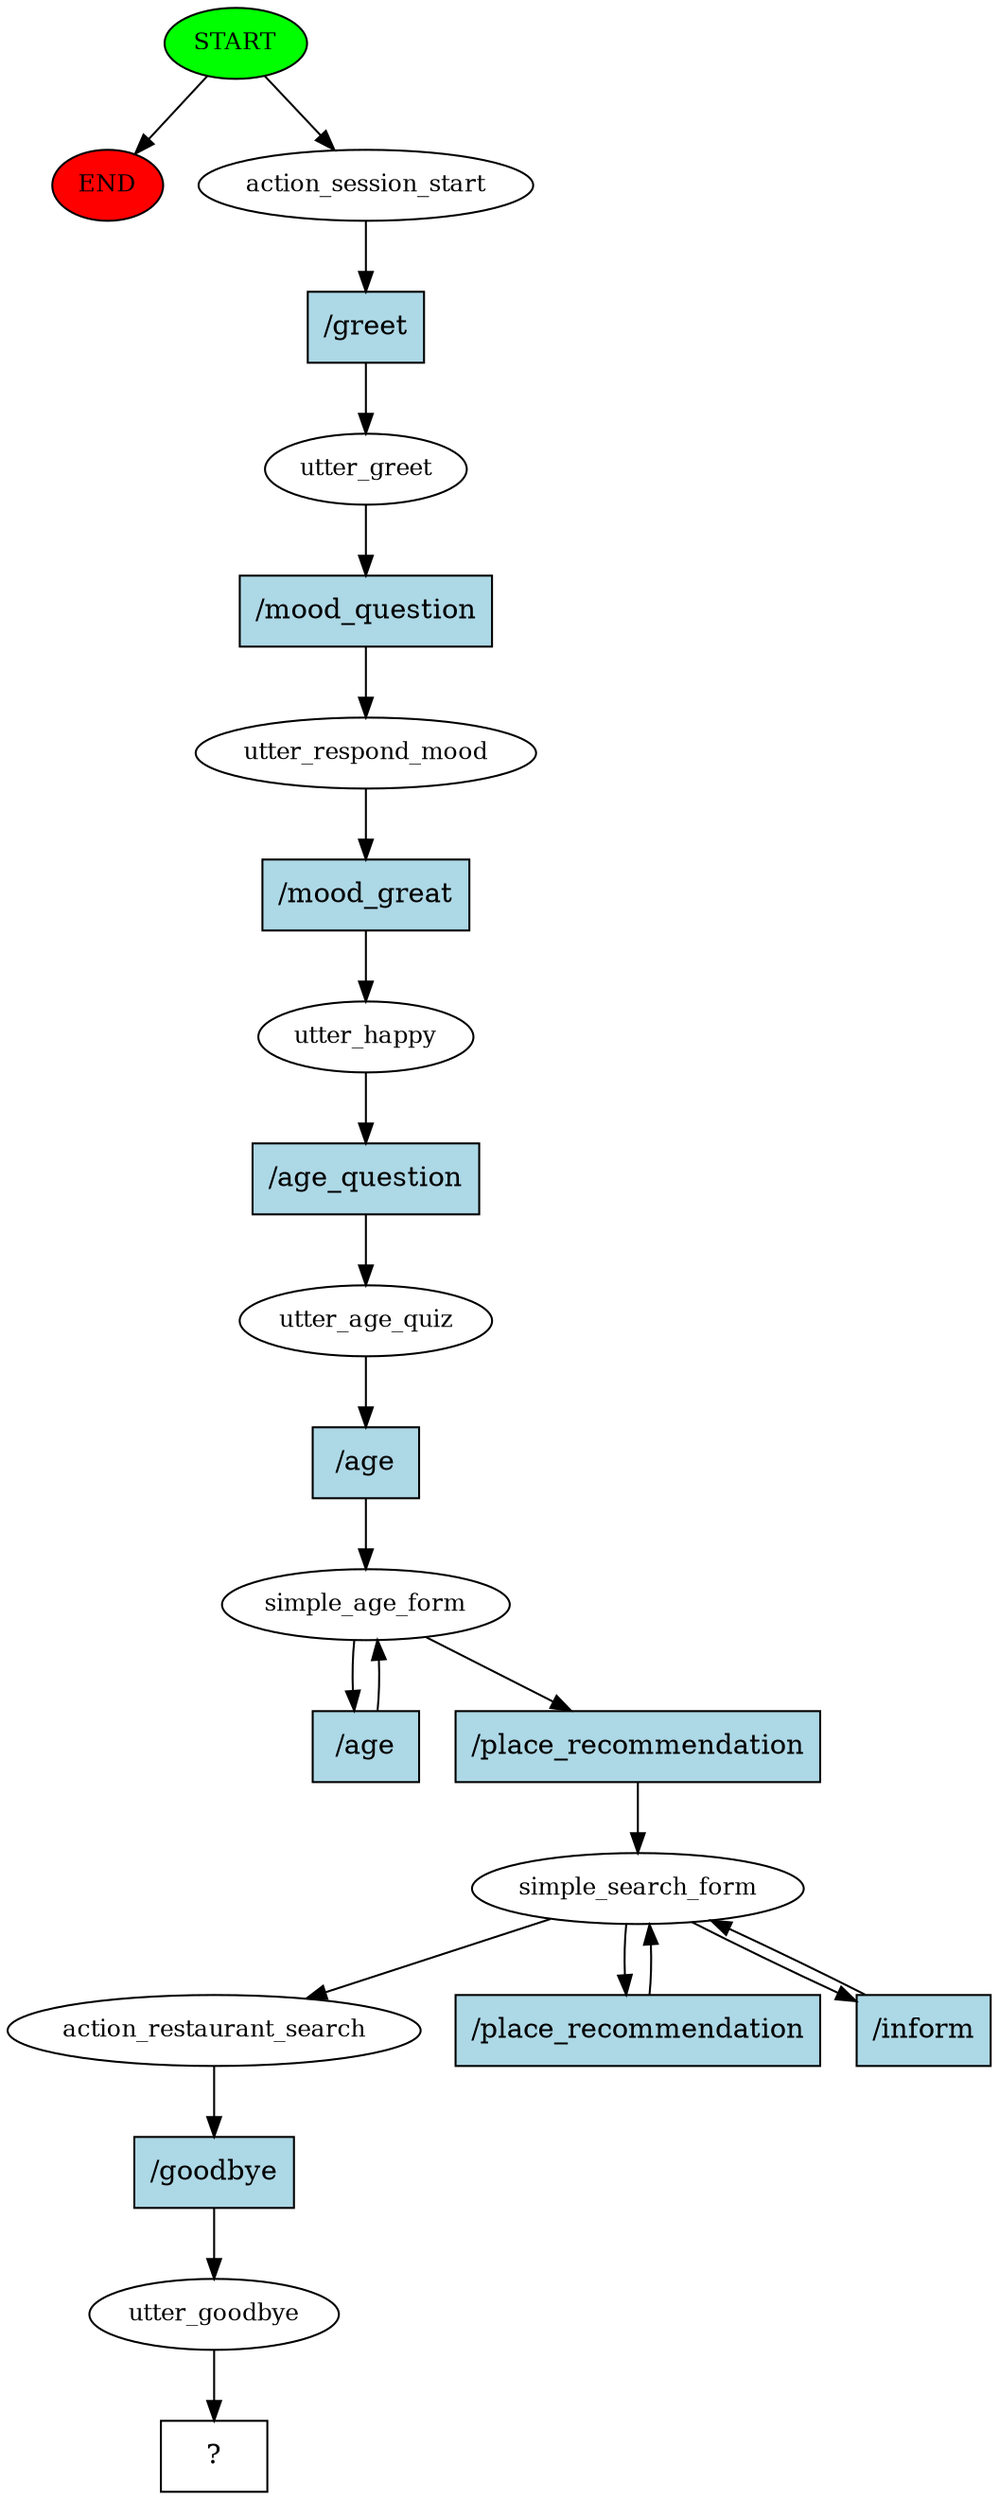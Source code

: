 digraph  {
0 [class="start active", fillcolor=green, fontsize=12, label=START, style=filled];
"-1" [class=end, fillcolor=red, fontsize=12, label=END, style=filled];
1 [class=active, fontsize=12, label=action_session_start];
2 [class=active, fontsize=12, label=utter_greet];
3 [class=active, fontsize=12, label=utter_respond_mood];
4 [class=active, fontsize=12, label=utter_happy];
5 [class=active, fontsize=12, label=utter_age_quiz];
6 [class=active, fontsize=12, label=simple_age_form];
9 [class=active, fontsize=12, label=simple_search_form];
12 [class=active, fontsize=12, label=action_restaurant_search];
13 [class=active, fontsize=12, label=utter_goodbye];
14 [class="intent dashed active", label="  ?  ", shape=rect];
15 [class="intent active", fillcolor=lightblue, label="/greet", shape=rect, style=filled];
16 [class="intent active", fillcolor=lightblue, label="/mood_question", shape=rect, style=filled];
17 [class="intent active", fillcolor=lightblue, label="/mood_great", shape=rect, style=filled];
18 [class="intent active", fillcolor=lightblue, label="/age_question", shape=rect, style=filled];
19 [class="intent active", fillcolor=lightblue, label="/age", shape=rect, style=filled];
20 [class="intent active", fillcolor=lightblue, label="/age", shape=rect, style=filled];
21 [class="intent active", fillcolor=lightblue, label="/place_recommendation", shape=rect, style=filled];
22 [class="intent active", fillcolor=lightblue, label="/place_recommendation", shape=rect, style=filled];
23 [class="intent active", fillcolor=lightblue, label="/inform", shape=rect, style=filled];
24 [class="intent active", fillcolor=lightblue, label="/goodbye", shape=rect, style=filled];
0 -> "-1"  [class="", key=NONE, label=""];
0 -> 1  [class=active, key=NONE, label=""];
1 -> 15  [class=active, key=0];
2 -> 16  [class=active, key=0];
3 -> 17  [class=active, key=0];
4 -> 18  [class=active, key=0];
5 -> 19  [class=active, key=0];
6 -> 20  [class=active, key=0];
6 -> 21  [class=active, key=0];
9 -> 12  [class=active, key=NONE, label=""];
9 -> 22  [class=active, key=0];
9 -> 23  [class=active, key=0];
12 -> 24  [class=active, key=0];
13 -> 14  [class=active, key=NONE, label=""];
15 -> 2  [class=active, key=0];
16 -> 3  [class=active, key=0];
17 -> 4  [class=active, key=0];
18 -> 5  [class=active, key=0];
19 -> 6  [class=active, key=0];
20 -> 6  [class=active, key=0];
21 -> 9  [class=active, key=0];
22 -> 9  [class=active, key=0];
23 -> 9  [class=active, key=0];
24 -> 13  [class=active, key=0];
}
